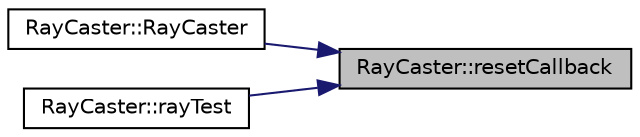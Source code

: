 digraph "RayCaster::resetCallback"
{
 // INTERACTIVE_SVG=YES
 // LATEX_PDF_SIZE
  edge [fontname="Helvetica",fontsize="10",labelfontname="Helvetica",labelfontsize="10"];
  node [fontname="Helvetica",fontsize="10",shape=record];
  rankdir="RL";
  Node1 [label="RayCaster::resetCallback",height=0.2,width=0.4,color="black", fillcolor="grey75", style="filled", fontcolor="black",tooltip=" "];
  Node1 -> Node2 [dir="back",color="midnightblue",fontsize="10",style="solid",fontname="Helvetica"];
  Node2 [label="RayCaster::RayCaster",height=0.2,width=0.4,color="black", fillcolor="white", style="filled",URL="$d3/dbc/class_ray_caster.html#ac408c7f07993a8c5320a2cf6cd283eb5",tooltip=" "];
  Node1 -> Node3 [dir="back",color="midnightblue",fontsize="10",style="solid",fontname="Helvetica"];
  Node3 [label="RayCaster::rayTest",height=0.2,width=0.4,color="black", fillcolor="white", style="filled",URL="$d3/dbc/class_ray_caster.html#a0c0a15adc1ce054abf7f3ce192b6dd2b",tooltip=" "];
}
